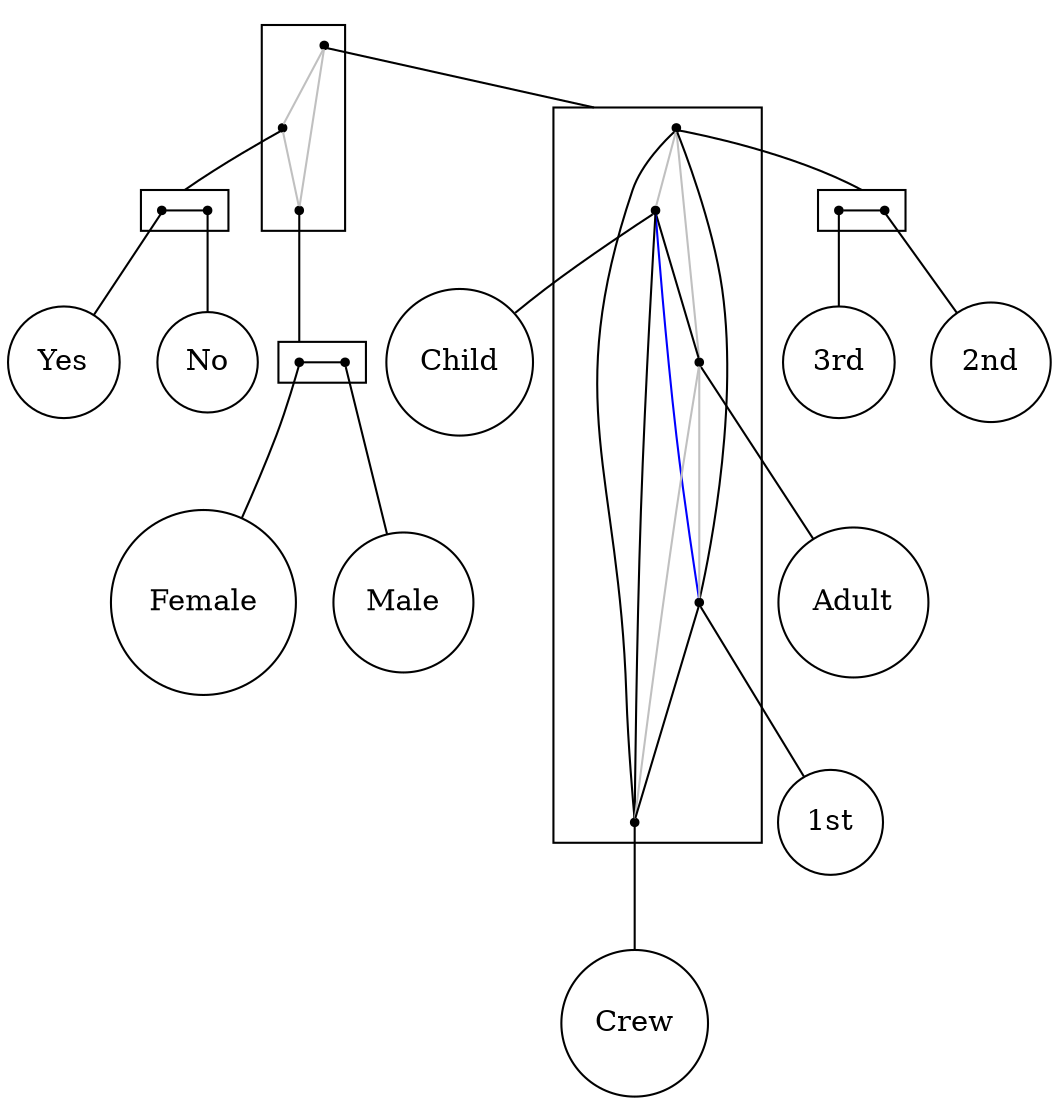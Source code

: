 strict digraph "linear_2-structure" {
compound=true;
fontname=Verdana;
fontsize=12;
newrank=true;
node [shape=circle];
Child;
Adult;
"1st";
Crew;
"2nd";
"3rd";
Female;
Male;
Yes;
No;
subgraph cluster_FemaleMaleAdultChildCrew2ndYes1st3rdNo {
node [shape=point];
s_2ndChild1stAdult3rdCrew -> s_YesNo  [arrowhead=none, color=grey];
s_2ndChild1stAdult3rdCrew -> s_MaleFemale  [arrowhead=none, color=grey];
s_YesNo -> s_MaleFemale  [arrowhead=none, color=grey];
}

subgraph cluster_2ndChild1stAdult3rdCrew {
node [shape=point];
s_2nd3rd -> s_Child  [arrowhead=none, color=grey];
s_2nd3rd -> s_Adult  [arrowhead=none, color=grey];
s_2nd3rd -> s_1st  [arrowhead=none, color=black];
s_2nd3rd -> s_Crew  [arrowhead=none, color=black];
s_Child -> s_Adult  [arrowhead=none, color=black];
s_Child -> s_1st  [arrowhead=none, color=blue];
s_Child -> s_Crew  [arrowhead=none, color=black];
s_Adult -> s_1st  [arrowhead=none, color=grey];
s_Adult -> s_Crew  [arrowhead=none, color=grey];
s_1st -> s_Crew  [arrowhead=none, color=black];
}

subgraph cluster_2nd3rd {
rank=same;
node [shape=point];
s_2nd -> s_3rd  [arrowhead=none, color=black];
}

subgraph cluster_MaleFemale {
rank=same;
node [shape=point];
s_Female -> s_Male  [arrowhead=none, color=black];
}

subgraph cluster_YesNo {
rank=same;
node [shape=point];
s_Yes -> s_No  [arrowhead=none, color=black];
}

s_2ndChild1stAdult3rdCrew -> s_2nd3rd  [arrowhead=none, lhead=cluster_2ndChild1stAdult3rdCrew];
s_YesNo -> s_Yes  [arrowhead=none, lhead=cluster_YesNo];
s_MaleFemale -> s_Female  [arrowhead=none, lhead=cluster_MaleFemale];
s_2nd3rd -> s_2nd  [arrowhead=none, lhead=cluster_2nd3rd];
s_Child -> Child  [arrowhead=none];
s_Adult -> Adult  [arrowhead=none];
s_1st -> "1st"  [arrowhead=none];
s_Crew -> Crew  [arrowhead=none];
s_2nd -> "2nd"  [arrowhead=none];
s_3rd -> "3rd"  [arrowhead=none];
s_Female -> Female  [arrowhead=none];
s_Male -> Male  [arrowhead=none];
s_Yes -> Yes  [arrowhead=none];
s_No -> No  [arrowhead=none];
}
